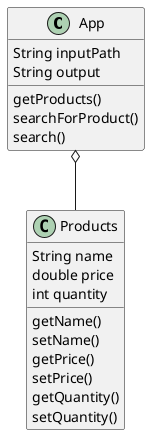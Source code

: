@startuml
'https://plantuml.com/class-diagram

class App
class Products

App o-- Products

class Products
{
    String name
    double price
    int quantity
    getName()
    setName()
    getPrice()
    setPrice()
    getQuantity()
    setQuantity()
}


class App
{
    String inputPath
    String output
    getProducts()
    searchForProduct()
    search()
}

@enduml